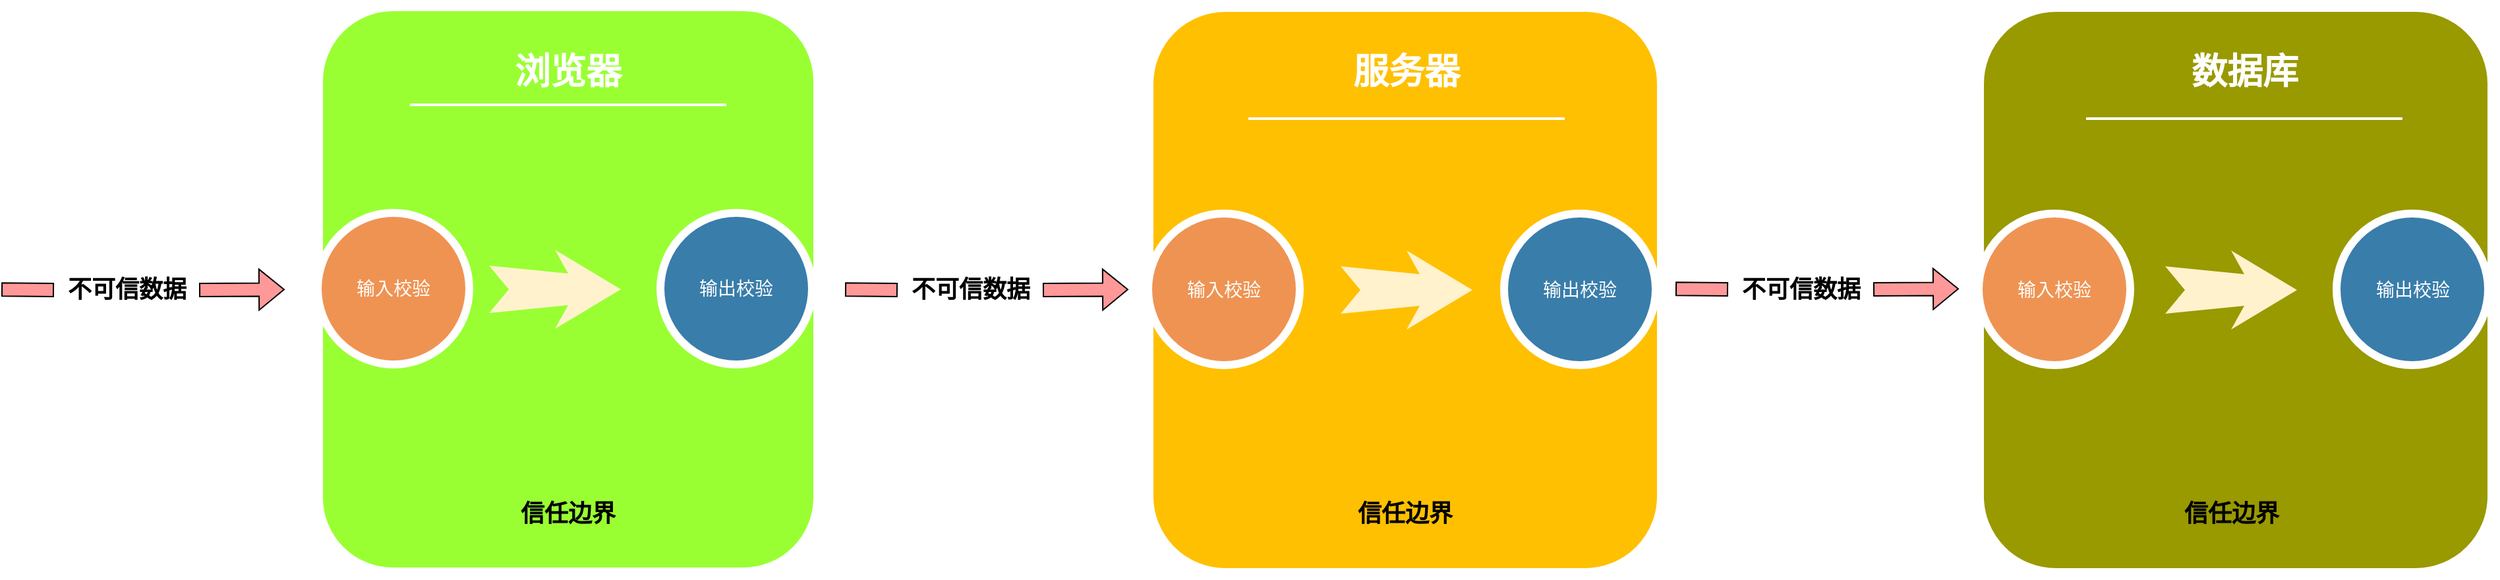 <mxfile version="16.0.3" type="github">
  <diagram name="Page-1" id="12e1b939-464a-85fe-373e-61e167be1490">
    <mxGraphModel dx="1892" dy="1054" grid="1" gridSize="10" guides="1" tooltips="1" connect="1" arrows="1" fold="1" page="1" pageScale="1.5" pageWidth="1169" pageHeight="826" background="none" math="0" shadow="0">
      <root>
        <mxCell id="0" />
        <mxCell id="1" parent="0" />
        <mxCell id="60da8b9f42644d3a-2" value="" style="whiteSpace=wrap;html=1;rounded=1;shadow=0;strokeWidth=8;fontSize=20;align=center;fillColor=#99FF33;strokeColor=#FFFFFF;" parent="1" vertex="1">
          <mxGeometry x="380" y="419.5" width="380" height="430" as="geometry" />
        </mxCell>
        <mxCell id="60da8b9f42644d3a-3" value="浏览器" style="text;html=1;strokeColor=none;fillColor=none;align=center;verticalAlign=middle;whiteSpace=wrap;rounded=0;shadow=0;fontSize=27;fontColor=#FFFFFF;fontStyle=1" parent="1" vertex="1">
          <mxGeometry x="430" y="439.5" width="280" height="60" as="geometry" />
        </mxCell>
        <mxCell id="60da8b9f42644d3a-6" value="" style="line;strokeWidth=2;html=1;rounded=0;shadow=0;fontSize=27;align=center;fillColor=none;strokeColor=#FFFFFF;" parent="1" vertex="1">
          <mxGeometry x="450" y="489.5" width="240" height="10" as="geometry" />
        </mxCell>
        <mxCell id="60da8b9f42644d3a-9" value="" style="html=1;shadow=0;dashed=0;align=center;verticalAlign=middle;shape=mxgraph.arrows2.stylisedArrow;dy=0.6;dx=40;notch=15;feather=0.4;rounded=0;strokeWidth=1;fontSize=27;strokeColor=none;fillColor=#fff2cc;" parent="1" vertex="1">
          <mxGeometry x="510" y="604.5" width="100" height="60" as="geometry" />
        </mxCell>
        <mxCell id="60da8b9f42644d3a-22" value="输出校验" style="ellipse;whiteSpace=wrap;html=1;rounded=0;shadow=0;strokeWidth=6;fontSize=14;align=center;fillColor=#397DAA;strokeColor=#FFFFFF;fontColor=#FFFFFF;" parent="1" vertex="1">
          <mxGeometry x="640" y="576.5" width="115" height="115" as="geometry" />
        </mxCell>
        <mxCell id="DgpiiJ7XvW5AUzLxSz6z-3" value="输入校验" style="ellipse;whiteSpace=wrap;html=1;rounded=0;shadow=0;strokeWidth=6;fontSize=14;align=center;fillColor=#EF9353;strokeColor=#FFFFFF;fontColor=#FFFFFF;" vertex="1" parent="1">
          <mxGeometry x="380" y="576.5" width="115" height="115" as="geometry" />
        </mxCell>
        <mxCell id="60da8b9f42644d3a-17" value="" style="whiteSpace=wrap;html=1;rounded=1;shadow=0;strokeWidth=8;fontSize=20;align=center;fillColor=#FFC001;strokeColor=#FFFFFF;" parent="1" vertex="1">
          <mxGeometry x="1010" y="420" width="390" height="430" as="geometry" />
        </mxCell>
        <mxCell id="60da8b9f42644d3a-18" value="服务器" style="text;html=1;strokeColor=none;fillColor=none;align=center;verticalAlign=middle;whiteSpace=wrap;rounded=0;shadow=0;fontSize=27;fontColor=#FFFFFF;fontStyle=1" parent="1" vertex="1">
          <mxGeometry x="1066" y="440" width="280" height="60" as="geometry" />
        </mxCell>
        <mxCell id="60da8b9f42644d3a-20" value="" style="line;strokeWidth=2;html=1;rounded=0;shadow=0;fontSize=27;align=center;fillColor=none;strokeColor=#FFFFFF;" parent="1" vertex="1">
          <mxGeometry x="1086" y="500" width="240" height="10" as="geometry" />
        </mxCell>
        <mxCell id="60da8b9f42644d3a-23" value="" style="html=1;shadow=0;dashed=0;align=center;verticalAlign=middle;shape=mxgraph.arrows2.stylisedArrow;dy=0.6;dx=40;notch=15;feather=0.4;rounded=0;strokeWidth=1;fontSize=27;strokeColor=none;fillColor=#fff2cc;" parent="1" vertex="1">
          <mxGeometry x="1156" y="605" width="100" height="60" as="geometry" />
        </mxCell>
        <mxCell id="DgpiiJ7XvW5AUzLxSz6z-1" value="输出校验" style="ellipse;whiteSpace=wrap;html=1;rounded=0;shadow=0;strokeWidth=6;fontSize=14;align=center;fillColor=#397DAA;strokeColor=#FFFFFF;fontColor=#FFFFFF;" vertex="1" parent="1">
          <mxGeometry x="1280" y="577" width="115" height="115" as="geometry" />
        </mxCell>
        <mxCell id="DgpiiJ7XvW5AUzLxSz6z-4" value="输入校验" style="ellipse;whiteSpace=wrap;html=1;rounded=0;shadow=0;strokeWidth=6;fontSize=14;align=center;fillColor=#EF9353;strokeColor=#FFFFFF;fontColor=#FFFFFF;" vertex="1" parent="1">
          <mxGeometry x="1010" y="577" width="115" height="115" as="geometry" />
        </mxCell>
        <mxCell id="60da8b9f42644d3a-24" value="" style="whiteSpace=wrap;html=1;rounded=1;shadow=0;strokeWidth=8;fontSize=20;align=center;fillColor=#999900;strokeColor=#FFFFFF;" parent="1" vertex="1">
          <mxGeometry x="1640" y="420" width="390" height="430" as="geometry" />
        </mxCell>
        <mxCell id="60da8b9f42644d3a-25" value="数据库" style="text;html=1;strokeColor=none;fillColor=none;align=center;verticalAlign=middle;whiteSpace=wrap;rounded=0;shadow=0;fontSize=27;fontColor=#FFFFFF;fontStyle=1" parent="1" vertex="1">
          <mxGeometry x="1701.5" y="440" width="280" height="60" as="geometry" />
        </mxCell>
        <mxCell id="60da8b9f42644d3a-27" value="" style="line;strokeWidth=2;html=1;rounded=0;shadow=0;fontSize=27;align=center;fillColor=none;strokeColor=#FFFFFF;" parent="1" vertex="1">
          <mxGeometry x="1721.5" y="500" width="240" height="10" as="geometry" />
        </mxCell>
        <mxCell id="60da8b9f42644d3a-29" value="输入校验" style="ellipse;whiteSpace=wrap;html=1;rounded=0;shadow=0;strokeWidth=6;fontSize=14;align=center;fillColor=#EF9353;strokeColor=#FFFFFF;fontColor=#FFFFFF;" parent="1" vertex="1">
          <mxGeometry x="1640" y="577" width="115" height="115" as="geometry" />
        </mxCell>
        <mxCell id="DgpiiJ7XvW5AUzLxSz6z-5" value="输出校验" style="ellipse;whiteSpace=wrap;html=1;rounded=0;shadow=0;strokeWidth=6;fontSize=14;align=center;fillColor=#397DAA;strokeColor=#FFFFFF;fontColor=#FFFFFF;" vertex="1" parent="1">
          <mxGeometry x="1911.5" y="577" width="115" height="115" as="geometry" />
        </mxCell>
        <mxCell id="DgpiiJ7XvW5AUzLxSz6z-7" value="" style="html=1;shadow=0;dashed=0;align=center;verticalAlign=middle;shape=mxgraph.arrows2.stylisedArrow;dy=0.6;dx=40;notch=15;feather=0.4;rounded=0;strokeWidth=1;fontSize=27;strokeColor=none;fillColor=#fff2cc;" vertex="1" parent="1">
          <mxGeometry x="1781.5" y="605" width="100" height="60" as="geometry" />
        </mxCell>
        <mxCell id="DgpiiJ7XvW5AUzLxSz6z-21" value="" style="group" vertex="1" connectable="0" parent="1">
          <mxGeometry x="1410.0" y="624.5" width="215.0" height="20" as="geometry" />
        </mxCell>
        <mxCell id="DgpiiJ7XvW5AUzLxSz6z-12" value="" style="shape=flexArrow;endArrow=classic;html=1;rounded=0;exitX=1;exitY=0.5;exitDx=0;exitDy=0;entryX=0;entryY=0.5;entryDx=0;entryDy=0;fillColor=#FF9999;startArrow=none;" edge="1" parent="DgpiiJ7XvW5AUzLxSz6z-21" source="DgpiiJ7XvW5AUzLxSz6z-16">
          <mxGeometry width="50" height="50" relative="1" as="geometry">
            <mxPoint y="9.59" as="sourcePoint" />
            <mxPoint x="215.0" y="9.59" as="targetPoint" />
          </mxGeometry>
        </mxCell>
        <mxCell id="DgpiiJ7XvW5AUzLxSz6z-16" value="&lt;font style=&quot;font-size: 18px&quot;&gt;&lt;b&gt;不可信数据&lt;/b&gt;&lt;/font&gt;" style="text;html=1;align=center;verticalAlign=middle;resizable=0;points=[];autosize=1;strokeColor=none;fillColor=none;" vertex="1" parent="DgpiiJ7XvW5AUzLxSz6z-21">
          <mxGeometry x="40.0" width="110" height="20" as="geometry" />
        </mxCell>
        <mxCell id="DgpiiJ7XvW5AUzLxSz6z-19" value="" style="shape=flexArrow;endArrow=none;html=1;rounded=0;exitX=1;exitY=0.5;exitDx=0;exitDy=0;entryX=0;entryY=0.5;entryDx=0;entryDy=0;fillColor=#FF9999;" edge="1" parent="DgpiiJ7XvW5AUzLxSz6z-21" target="DgpiiJ7XvW5AUzLxSz6z-16">
          <mxGeometry width="50" height="50" relative="1" as="geometry">
            <mxPoint y="9.59" as="sourcePoint" />
            <mxPoint x="215.0" y="9.59" as="targetPoint" />
          </mxGeometry>
        </mxCell>
        <mxCell id="DgpiiJ7XvW5AUzLxSz6z-22" value="" style="group" vertex="1" connectable="0" parent="1">
          <mxGeometry x="780.0" y="625" width="215.0" height="20" as="geometry" />
        </mxCell>
        <mxCell id="DgpiiJ7XvW5AUzLxSz6z-23" value="" style="shape=flexArrow;endArrow=classic;html=1;rounded=0;exitX=1;exitY=0.5;exitDx=0;exitDy=0;entryX=0;entryY=0.5;entryDx=0;entryDy=0;fillColor=#FF9999;startArrow=none;" edge="1" parent="DgpiiJ7XvW5AUzLxSz6z-22" source="DgpiiJ7XvW5AUzLxSz6z-24">
          <mxGeometry width="50" height="50" relative="1" as="geometry">
            <mxPoint y="9.59" as="sourcePoint" />
            <mxPoint x="215.0" y="9.59" as="targetPoint" />
          </mxGeometry>
        </mxCell>
        <mxCell id="DgpiiJ7XvW5AUzLxSz6z-24" value="&lt;font style=&quot;font-size: 18px&quot;&gt;&lt;b&gt;不可信数据&lt;/b&gt;&lt;/font&gt;" style="text;html=1;align=center;verticalAlign=middle;resizable=0;points=[];autosize=1;strokeColor=none;fillColor=none;" vertex="1" parent="DgpiiJ7XvW5AUzLxSz6z-22">
          <mxGeometry x="40.0" width="110" height="20" as="geometry" />
        </mxCell>
        <mxCell id="DgpiiJ7XvW5AUzLxSz6z-25" value="" style="shape=flexArrow;endArrow=none;html=1;rounded=0;exitX=1;exitY=0.5;exitDx=0;exitDy=0;entryX=0;entryY=0.5;entryDx=0;entryDy=0;fillColor=#FF9999;" edge="1" parent="DgpiiJ7XvW5AUzLxSz6z-22" target="DgpiiJ7XvW5AUzLxSz6z-24">
          <mxGeometry width="50" height="50" relative="1" as="geometry">
            <mxPoint y="9.59" as="sourcePoint" />
            <mxPoint x="215.0" y="9.59" as="targetPoint" />
          </mxGeometry>
        </mxCell>
        <mxCell id="DgpiiJ7XvW5AUzLxSz6z-26" value="" style="group" vertex="1" connectable="0" parent="1">
          <mxGeometry x="140.0" y="625" width="215.0" height="20" as="geometry" />
        </mxCell>
        <mxCell id="DgpiiJ7XvW5AUzLxSz6z-27" value="" style="shape=flexArrow;endArrow=classic;html=1;rounded=0;exitX=1;exitY=0.5;exitDx=0;exitDy=0;entryX=0;entryY=0.5;entryDx=0;entryDy=0;fillColor=#FF9999;startArrow=none;" edge="1" parent="DgpiiJ7XvW5AUzLxSz6z-26" source="DgpiiJ7XvW5AUzLxSz6z-28">
          <mxGeometry width="50" height="50" relative="1" as="geometry">
            <mxPoint y="9.59" as="sourcePoint" />
            <mxPoint x="215.0" y="9.59" as="targetPoint" />
          </mxGeometry>
        </mxCell>
        <mxCell id="DgpiiJ7XvW5AUzLxSz6z-28" value="&lt;font style=&quot;font-size: 18px&quot;&gt;&lt;b&gt;不可信数据&lt;/b&gt;&lt;/font&gt;" style="text;html=1;align=center;verticalAlign=middle;resizable=0;points=[];autosize=1;strokeColor=none;fillColor=none;" vertex="1" parent="DgpiiJ7XvW5AUzLxSz6z-26">
          <mxGeometry x="40.0" width="110" height="20" as="geometry" />
        </mxCell>
        <mxCell id="DgpiiJ7XvW5AUzLxSz6z-29" value="" style="shape=flexArrow;endArrow=none;html=1;rounded=0;exitX=1;exitY=0.5;exitDx=0;exitDy=0;entryX=0;entryY=0.5;entryDx=0;entryDy=0;fillColor=#FF9999;" edge="1" parent="DgpiiJ7XvW5AUzLxSz6z-26" target="DgpiiJ7XvW5AUzLxSz6z-28">
          <mxGeometry width="50" height="50" relative="1" as="geometry">
            <mxPoint y="9.59" as="sourcePoint" />
            <mxPoint x="215.0" y="9.59" as="targetPoint" />
          </mxGeometry>
        </mxCell>
        <mxCell id="DgpiiJ7XvW5AUzLxSz6z-33" value="&lt;font style=&quot;font-size: 18px&quot;&gt;&lt;b&gt;信任边界&lt;/b&gt;&lt;/font&gt;" style="text;html=1;strokeColor=none;fillColor=none;align=center;verticalAlign=middle;whiteSpace=wrap;rounded=0;fontSize=18;" vertex="1" parent="1">
          <mxGeometry x="510" y="790" width="120" height="30" as="geometry" />
        </mxCell>
        <mxCell id="DgpiiJ7XvW5AUzLxSz6z-34" value="&lt;font style=&quot;font-size: 18px&quot;&gt;&lt;b&gt;信任边界&lt;/b&gt;&lt;/font&gt;" style="text;html=1;strokeColor=none;fillColor=none;align=center;verticalAlign=middle;whiteSpace=wrap;rounded=0;fontSize=18;" vertex="1" parent="1">
          <mxGeometry x="1145" y="790" width="120" height="30" as="geometry" />
        </mxCell>
        <mxCell id="DgpiiJ7XvW5AUzLxSz6z-36" value="&lt;font style=&quot;font-size: 18px&quot;&gt;&lt;b&gt;信任边界&lt;/b&gt;&lt;/font&gt;" style="text;html=1;strokeColor=none;fillColor=none;align=center;verticalAlign=middle;whiteSpace=wrap;rounded=0;fontSize=18;" vertex="1" parent="1">
          <mxGeometry x="1771.5" y="790" width="120" height="30" as="geometry" />
        </mxCell>
      </root>
    </mxGraphModel>
  </diagram>
</mxfile>
